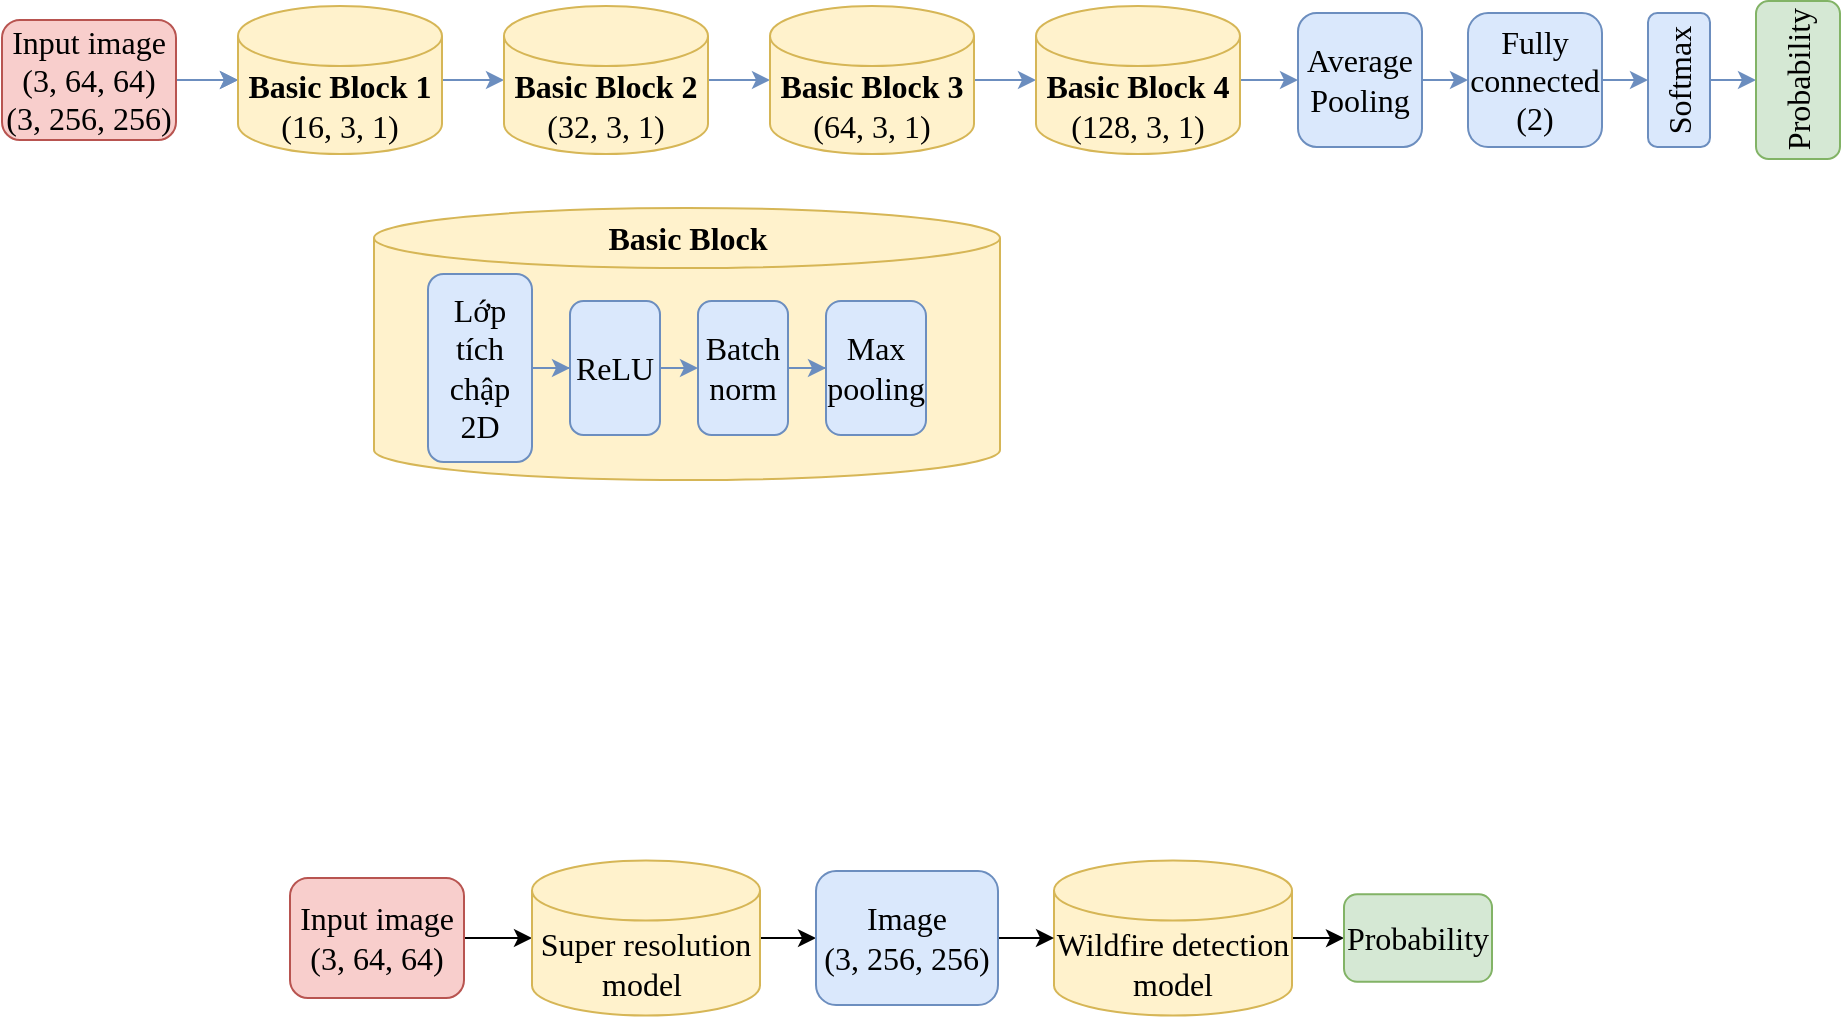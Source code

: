<mxfile version="24.4.0" type="device">
  <diagram name="Page-1" id="w1_uBAaOuYVxJ3Rp9wHP">
    <mxGraphModel dx="2243" dy="887" grid="0" gridSize="10" guides="1" tooltips="1" connect="1" arrows="1" fold="1" page="0" pageScale="1" pageWidth="827" pageHeight="1169" math="1" shadow="0">
      <root>
        <mxCell id="0" />
        <mxCell id="1" parent="0" />
        <mxCell id="jiNcFmCV_FfLShCEoIux-46" style="edgeStyle=orthogonalEdgeStyle;rounded=0;orthogonalLoop=1;jettySize=auto;html=1;exitX=1;exitY=0.5;exitDx=0;exitDy=0;" parent="1" source="jiNcFmCV_FfLShCEoIux-44" target="jiNcFmCV_FfLShCEoIux-45" edge="1">
          <mxGeometry relative="1" as="geometry" />
        </mxCell>
        <mxCell id="jiNcFmCV_FfLShCEoIux-44" value="Input image&lt;div&gt;(3, 64, 64)&lt;/div&gt;" style="rounded=1;whiteSpace=wrap;html=1;strokeColor=#b85450;fontFamily=Times New Roman;fontSize=16;fillColor=#f8cecc;" parent="1" vertex="1">
          <mxGeometry x="-214" y="698" width="87" height="60" as="geometry" />
        </mxCell>
        <mxCell id="jiNcFmCV_FfLShCEoIux-51" value="" style="edgeStyle=orthogonalEdgeStyle;rounded=0;orthogonalLoop=1;jettySize=auto;html=1;" parent="1" source="jiNcFmCV_FfLShCEoIux-45" target="jiNcFmCV_FfLShCEoIux-50" edge="1">
          <mxGeometry relative="1" as="geometry" />
        </mxCell>
        <mxCell id="jiNcFmCV_FfLShCEoIux-45" value="Super resolution model&amp;nbsp;" style="shape=cylinder3;whiteSpace=wrap;html=1;boundedLbl=1;backgroundOutline=1;size=15;rounded=1;strokeColor=#d6b656;fontFamily=Times New Roman;fontSize=16;fillColor=#fff2cc;" parent="1" vertex="1">
          <mxGeometry x="-93" y="689.25" width="114" height="77.5" as="geometry" />
        </mxCell>
        <mxCell id="jiNcFmCV_FfLShCEoIux-54" value="" style="edgeStyle=orthogonalEdgeStyle;rounded=0;orthogonalLoop=1;jettySize=auto;html=1;" parent="1" source="jiNcFmCV_FfLShCEoIux-48" target="jiNcFmCV_FfLShCEoIux-53" edge="1">
          <mxGeometry relative="1" as="geometry" />
        </mxCell>
        <mxCell id="jiNcFmCV_FfLShCEoIux-48" value="Wildfire detection model" style="shape=cylinder3;whiteSpace=wrap;html=1;boundedLbl=1;backgroundOutline=1;size=15;rounded=1;strokeColor=#d6b656;fontFamily=Times New Roman;fontSize=16;fillColor=#fff2cc;" parent="1" vertex="1">
          <mxGeometry x="168" y="689.25" width="119" height="77.5" as="geometry" />
        </mxCell>
        <mxCell id="jiNcFmCV_FfLShCEoIux-52" value="" style="edgeStyle=orthogonalEdgeStyle;rounded=0;orthogonalLoop=1;jettySize=auto;html=1;" parent="1" source="jiNcFmCV_FfLShCEoIux-50" target="jiNcFmCV_FfLShCEoIux-48" edge="1">
          <mxGeometry relative="1" as="geometry" />
        </mxCell>
        <mxCell id="jiNcFmCV_FfLShCEoIux-50" value="Image&lt;div&gt;(3, 256, 256)&lt;/div&gt;" style="rounded=1;whiteSpace=wrap;html=1;fontFamily=Times New Roman;fontSize=16;fillColor=#dae8fc;strokeColor=#6c8ebf;horizontal=1;" parent="1" vertex="1">
          <mxGeometry x="49" y="694.5" width="91" height="67" as="geometry" />
        </mxCell>
        <mxCell id="jiNcFmCV_FfLShCEoIux-53" value="Probability" style="rounded=1;whiteSpace=wrap;html=1;strokeColor=#82b366;fontFamily=Times New Roman;fontSize=16;fillColor=#d5e8d4;horizontal=1;" parent="1" vertex="1">
          <mxGeometry x="313" y="706.12" width="74" height="43.75" as="geometry" />
        </mxCell>
        <mxCell id="VowEA-vT-Ngyts-ymHNz-3" value="" style="group" vertex="1" connectable="0" parent="1">
          <mxGeometry x="-358" y="259.5" width="919" height="239.5" as="geometry" />
        </mxCell>
        <mxCell id="jiNcFmCV_FfLShCEoIux-15" value="" style="edgeStyle=orthogonalEdgeStyle;rounded=0;orthogonalLoop=1;jettySize=auto;html=1;fillColor=#dae8fc;strokeColor=#6c8ebf;" parent="VowEA-vT-Ngyts-ymHNz-3" source="jiNcFmCV_FfLShCEoIux-1" target="jiNcFmCV_FfLShCEoIux-14" edge="1">
          <mxGeometry relative="1" as="geometry" />
        </mxCell>
        <mxCell id="jiNcFmCV_FfLShCEoIux-41" value="" style="edgeStyle=orthogonalEdgeStyle;rounded=0;orthogonalLoop=1;jettySize=auto;html=1;fillColor=#dae8fc;strokeColor=#6c8ebf;" parent="VowEA-vT-Ngyts-ymHNz-3" source="jiNcFmCV_FfLShCEoIux-1" target="jiNcFmCV_FfLShCEoIux-14" edge="1">
          <mxGeometry relative="1" as="geometry" />
        </mxCell>
        <mxCell id="jiNcFmCV_FfLShCEoIux-1" value="Input image&lt;div&gt;(3, 64, 64)&lt;/div&gt;&lt;div&gt;(3, 256, 256)&lt;/div&gt;" style="rounded=1;whiteSpace=wrap;html=1;strokeColor=#b85450;fontFamily=Times New Roman;fontSize=16;fillColor=#f8cecc;container=0;" parent="VowEA-vT-Ngyts-ymHNz-3" vertex="1">
          <mxGeometry y="9.5" width="87" height="60" as="geometry" />
        </mxCell>
        <mxCell id="jiNcFmCV_FfLShCEoIux-19" value="" style="edgeStyle=orthogonalEdgeStyle;rounded=0;orthogonalLoop=1;jettySize=auto;html=1;fillColor=#dae8fc;strokeColor=#6c8ebf;" parent="VowEA-vT-Ngyts-ymHNz-3" source="jiNcFmCV_FfLShCEoIux-14" target="jiNcFmCV_FfLShCEoIux-18" edge="1">
          <mxGeometry relative="1" as="geometry" />
        </mxCell>
        <mxCell id="jiNcFmCV_FfLShCEoIux-14" value="&lt;b&gt;Basic Block 1&lt;/b&gt;&lt;div&gt;(16, 3, 1)&lt;/div&gt;" style="shape=cylinder3;whiteSpace=wrap;html=1;boundedLbl=1;backgroundOutline=1;size=15;rounded=1;strokeColor=#d6b656;fontFamily=Times New Roman;fontSize=16;fillColor=#fff2cc;container=0;" parent="VowEA-vT-Ngyts-ymHNz-3" vertex="1">
          <mxGeometry x="118" y="2.5" width="102" height="74" as="geometry" />
        </mxCell>
        <mxCell id="jiNcFmCV_FfLShCEoIux-21" value="" style="edgeStyle=orthogonalEdgeStyle;rounded=0;orthogonalLoop=1;jettySize=auto;html=1;fillColor=#dae8fc;strokeColor=#6c8ebf;" parent="VowEA-vT-Ngyts-ymHNz-3" source="jiNcFmCV_FfLShCEoIux-18" target="jiNcFmCV_FfLShCEoIux-20" edge="1">
          <mxGeometry relative="1" as="geometry" />
        </mxCell>
        <mxCell id="jiNcFmCV_FfLShCEoIux-18" value="&lt;b&gt;Basic Block 2&lt;/b&gt;&lt;div&gt;(32, 3, 1)&lt;/div&gt;" style="shape=cylinder3;whiteSpace=wrap;html=1;boundedLbl=1;backgroundOutline=1;size=15;rounded=1;strokeColor=#d6b656;fontFamily=Times New Roman;fontSize=16;fillColor=#fff2cc;container=0;" parent="VowEA-vT-Ngyts-ymHNz-3" vertex="1">
          <mxGeometry x="251" y="2.5" width="102" height="74" as="geometry" />
        </mxCell>
        <mxCell id="jiNcFmCV_FfLShCEoIux-23" value="" style="edgeStyle=orthogonalEdgeStyle;rounded=0;orthogonalLoop=1;jettySize=auto;html=1;fillColor=#dae8fc;strokeColor=#6c8ebf;" parent="VowEA-vT-Ngyts-ymHNz-3" source="jiNcFmCV_FfLShCEoIux-20" target="jiNcFmCV_FfLShCEoIux-22" edge="1">
          <mxGeometry relative="1" as="geometry" />
        </mxCell>
        <mxCell id="jiNcFmCV_FfLShCEoIux-20" value="&lt;b&gt;Basic Block 3&lt;/b&gt;&lt;div&gt;(64, 3, 1)&lt;/div&gt;" style="shape=cylinder3;whiteSpace=wrap;html=1;boundedLbl=1;backgroundOutline=1;size=15;rounded=1;strokeColor=#d6b656;fontFamily=Times New Roman;fontSize=16;fillColor=#fff2cc;container=0;" parent="VowEA-vT-Ngyts-ymHNz-3" vertex="1">
          <mxGeometry x="384" y="2.5" width="102" height="74" as="geometry" />
        </mxCell>
        <mxCell id="jiNcFmCV_FfLShCEoIux-27" style="edgeStyle=orthogonalEdgeStyle;rounded=0;orthogonalLoop=1;jettySize=auto;html=1;exitX=1;exitY=0.5;exitDx=0;exitDy=0;exitPerimeter=0;fillColor=#dae8fc;strokeColor=#6c8ebf;entryX=0;entryY=0.5;entryDx=0;entryDy=0;" parent="VowEA-vT-Ngyts-ymHNz-3" source="jiNcFmCV_FfLShCEoIux-22" target="jiNcFmCV_FfLShCEoIux-29" edge="1">
          <mxGeometry relative="1" as="geometry">
            <mxPoint x="641" y="39.466" as="targetPoint" />
          </mxGeometry>
        </mxCell>
        <mxCell id="jiNcFmCV_FfLShCEoIux-22" value="&lt;b&gt;Basic Block 4&lt;/b&gt;&lt;div&gt;(128, 3, 1)&lt;br&gt;&lt;/div&gt;" style="shape=cylinder3;whiteSpace=wrap;html=1;boundedLbl=1;backgroundOutline=1;size=15;rounded=1;strokeColor=#d6b656;fontFamily=Times New Roman;fontSize=16;fillColor=#fff2cc;container=0;" parent="VowEA-vT-Ngyts-ymHNz-3" vertex="1">
          <mxGeometry x="517" y="2.5" width="102" height="74" as="geometry" />
        </mxCell>
        <mxCell id="jiNcFmCV_FfLShCEoIux-32" value="" style="edgeStyle=orthogonalEdgeStyle;rounded=0;orthogonalLoop=1;jettySize=auto;html=1;fillColor=#dae8fc;strokeColor=#6c8ebf;" parent="VowEA-vT-Ngyts-ymHNz-3" source="jiNcFmCV_FfLShCEoIux-29" target="jiNcFmCV_FfLShCEoIux-31" edge="1">
          <mxGeometry relative="1" as="geometry" />
        </mxCell>
        <mxCell id="jiNcFmCV_FfLShCEoIux-29" value="Average Pooling" style="rounded=1;whiteSpace=wrap;html=1;fontFamily=Times New Roman;fontSize=16;fillColor=#dae8fc;strokeColor=#6c8ebf;horizontal=1;container=0;" parent="VowEA-vT-Ngyts-ymHNz-3" vertex="1">
          <mxGeometry x="648" y="6" width="62" height="67" as="geometry" />
        </mxCell>
        <mxCell id="jiNcFmCV_FfLShCEoIux-37" value="" style="edgeStyle=orthogonalEdgeStyle;rounded=0;orthogonalLoop=1;jettySize=auto;html=1;fillColor=#dae8fc;strokeColor=#6c8ebf;" parent="VowEA-vT-Ngyts-ymHNz-3" source="jiNcFmCV_FfLShCEoIux-31" target="jiNcFmCV_FfLShCEoIux-36" edge="1">
          <mxGeometry relative="1" as="geometry" />
        </mxCell>
        <mxCell id="jiNcFmCV_FfLShCEoIux-31" value="Fully connected&lt;div&gt;(2)&lt;/div&gt;" style="rounded=1;whiteSpace=wrap;html=1;fontFamily=Times New Roman;fontSize=16;fillColor=#dae8fc;strokeColor=#6c8ebf;horizontal=1;container=0;" parent="VowEA-vT-Ngyts-ymHNz-3" vertex="1">
          <mxGeometry x="733" y="6" width="67" height="67" as="geometry" />
        </mxCell>
        <mxCell id="VowEA-vT-Ngyts-ymHNz-1" value="" style="edgeStyle=orthogonalEdgeStyle;rounded=0;orthogonalLoop=1;jettySize=auto;html=1;" edge="1" parent="VowEA-vT-Ngyts-ymHNz-3">
          <mxGeometry relative="1" as="geometry">
            <mxPoint x="666.966" y="86.5" as="sourcePoint" />
            <mxPoint x="666.966" y="86.5" as="targetPoint" />
          </mxGeometry>
        </mxCell>
        <mxCell id="jiNcFmCV_FfLShCEoIux-39" value="" style="edgeStyle=orthogonalEdgeStyle;rounded=0;orthogonalLoop=1;jettySize=auto;html=1;fillColor=#dae8fc;strokeColor=#6c8ebf;" parent="VowEA-vT-Ngyts-ymHNz-3" source="jiNcFmCV_FfLShCEoIux-36" target="jiNcFmCV_FfLShCEoIux-38" edge="1">
          <mxGeometry relative="1" as="geometry" />
        </mxCell>
        <mxCell id="jiNcFmCV_FfLShCEoIux-36" value="Softmax" style="rounded=1;whiteSpace=wrap;html=1;fontFamily=Times New Roman;fontSize=16;fillColor=#dae8fc;strokeColor=#6c8ebf;horizontal=0;container=0;" parent="VowEA-vT-Ngyts-ymHNz-3" vertex="1">
          <mxGeometry x="823" y="6" width="31" height="67" as="geometry" />
        </mxCell>
        <mxCell id="jiNcFmCV_FfLShCEoIux-38" value="Probability" style="rounded=1;whiteSpace=wrap;html=1;strokeColor=#82b366;fontFamily=Times New Roman;fontSize=16;fillColor=#d5e8d4;horizontal=0;container=0;" parent="VowEA-vT-Ngyts-ymHNz-3" vertex="1">
          <mxGeometry x="877" width="42" height="79" as="geometry" />
        </mxCell>
        <mxCell id="jiNcFmCV_FfLShCEoIux-12" value="" style="shape=cylinder3;whiteSpace=wrap;html=1;boundedLbl=1;backgroundOutline=1;size=15;rounded=1;strokeColor=#d6b656;fontFamily=Times New Roman;fontSize=16;fillColor=#fff2cc;container=0;" parent="VowEA-vT-Ngyts-ymHNz-3" vertex="1">
          <mxGeometry x="186" y="103.5" width="313" height="136" as="geometry" />
        </mxCell>
        <mxCell id="jiNcFmCV_FfLShCEoIux-6" value="" style="edgeStyle=orthogonalEdgeStyle;rounded=0;orthogonalLoop=1;jettySize=auto;html=1;fillColor=#dae8fc;strokeColor=#6c8ebf;" parent="VowEA-vT-Ngyts-ymHNz-3" source="jiNcFmCV_FfLShCEoIux-2" target="jiNcFmCV_FfLShCEoIux-5" edge="1">
          <mxGeometry relative="1" as="geometry" />
        </mxCell>
        <mxCell id="jiNcFmCV_FfLShCEoIux-2" value="Lớp tích chập 2D" style="rounded=1;whiteSpace=wrap;html=1;fontFamily=Times New Roman;fontSize=16;fillColor=#dae8fc;strokeColor=#6c8ebf;container=0;" parent="VowEA-vT-Ngyts-ymHNz-3" vertex="1">
          <mxGeometry x="213" y="136.5" width="52" height="94" as="geometry" />
        </mxCell>
        <mxCell id="jiNcFmCV_FfLShCEoIux-8" style="edgeStyle=orthogonalEdgeStyle;rounded=0;orthogonalLoop=1;jettySize=auto;html=1;exitX=1;exitY=0.5;exitDx=0;exitDy=0;entryX=0;entryY=0.5;entryDx=0;entryDy=0;fillColor=#dae8fc;strokeColor=#6c8ebf;" parent="VowEA-vT-Ngyts-ymHNz-3" source="jiNcFmCV_FfLShCEoIux-5" target="jiNcFmCV_FfLShCEoIux-7" edge="1">
          <mxGeometry relative="1" as="geometry" />
        </mxCell>
        <mxCell id="jiNcFmCV_FfLShCEoIux-5" value="ReLU" style="rounded=1;whiteSpace=wrap;html=1;fontFamily=Times New Roman;fontSize=16;fillColor=#dae8fc;strokeColor=#6c8ebf;horizontal=1;container=0;" parent="VowEA-vT-Ngyts-ymHNz-3" vertex="1">
          <mxGeometry x="284" y="150" width="45" height="67" as="geometry" />
        </mxCell>
        <mxCell id="jiNcFmCV_FfLShCEoIux-10" value="" style="edgeStyle=orthogonalEdgeStyle;rounded=0;orthogonalLoop=1;jettySize=auto;html=1;fillColor=#dae8fc;strokeColor=#6c8ebf;" parent="VowEA-vT-Ngyts-ymHNz-3" source="jiNcFmCV_FfLShCEoIux-7" target="jiNcFmCV_FfLShCEoIux-9" edge="1">
          <mxGeometry relative="1" as="geometry" />
        </mxCell>
        <mxCell id="jiNcFmCV_FfLShCEoIux-7" value="Batch norm" style="rounded=1;whiteSpace=wrap;html=1;fontFamily=Times New Roman;fontSize=16;fillColor=#dae8fc;strokeColor=#6c8ebf;horizontal=1;container=0;" parent="VowEA-vT-Ngyts-ymHNz-3" vertex="1">
          <mxGeometry x="348" y="150" width="45" height="67" as="geometry" />
        </mxCell>
        <mxCell id="jiNcFmCV_FfLShCEoIux-9" value="Max pooling" style="rounded=1;whiteSpace=wrap;html=1;fontFamily=Times New Roman;fontSize=16;fillColor=#dae8fc;strokeColor=#6c8ebf;horizontal=1;container=0;" parent="VowEA-vT-Ngyts-ymHNz-3" vertex="1">
          <mxGeometry x="412" y="150" width="50" height="67" as="geometry" />
        </mxCell>
        <mxCell id="jiNcFmCV_FfLShCEoIux-17" value="Basic Block" style="text;html=1;align=center;verticalAlign=middle;whiteSpace=wrap;rounded=0;fontFamily=Times New Roman;fontSize=16;fontStyle=1;container=0;" parent="VowEA-vT-Ngyts-ymHNz-3" vertex="1">
          <mxGeometry x="297.5" y="103.5" width="90" height="30" as="geometry" />
        </mxCell>
      </root>
    </mxGraphModel>
  </diagram>
</mxfile>
